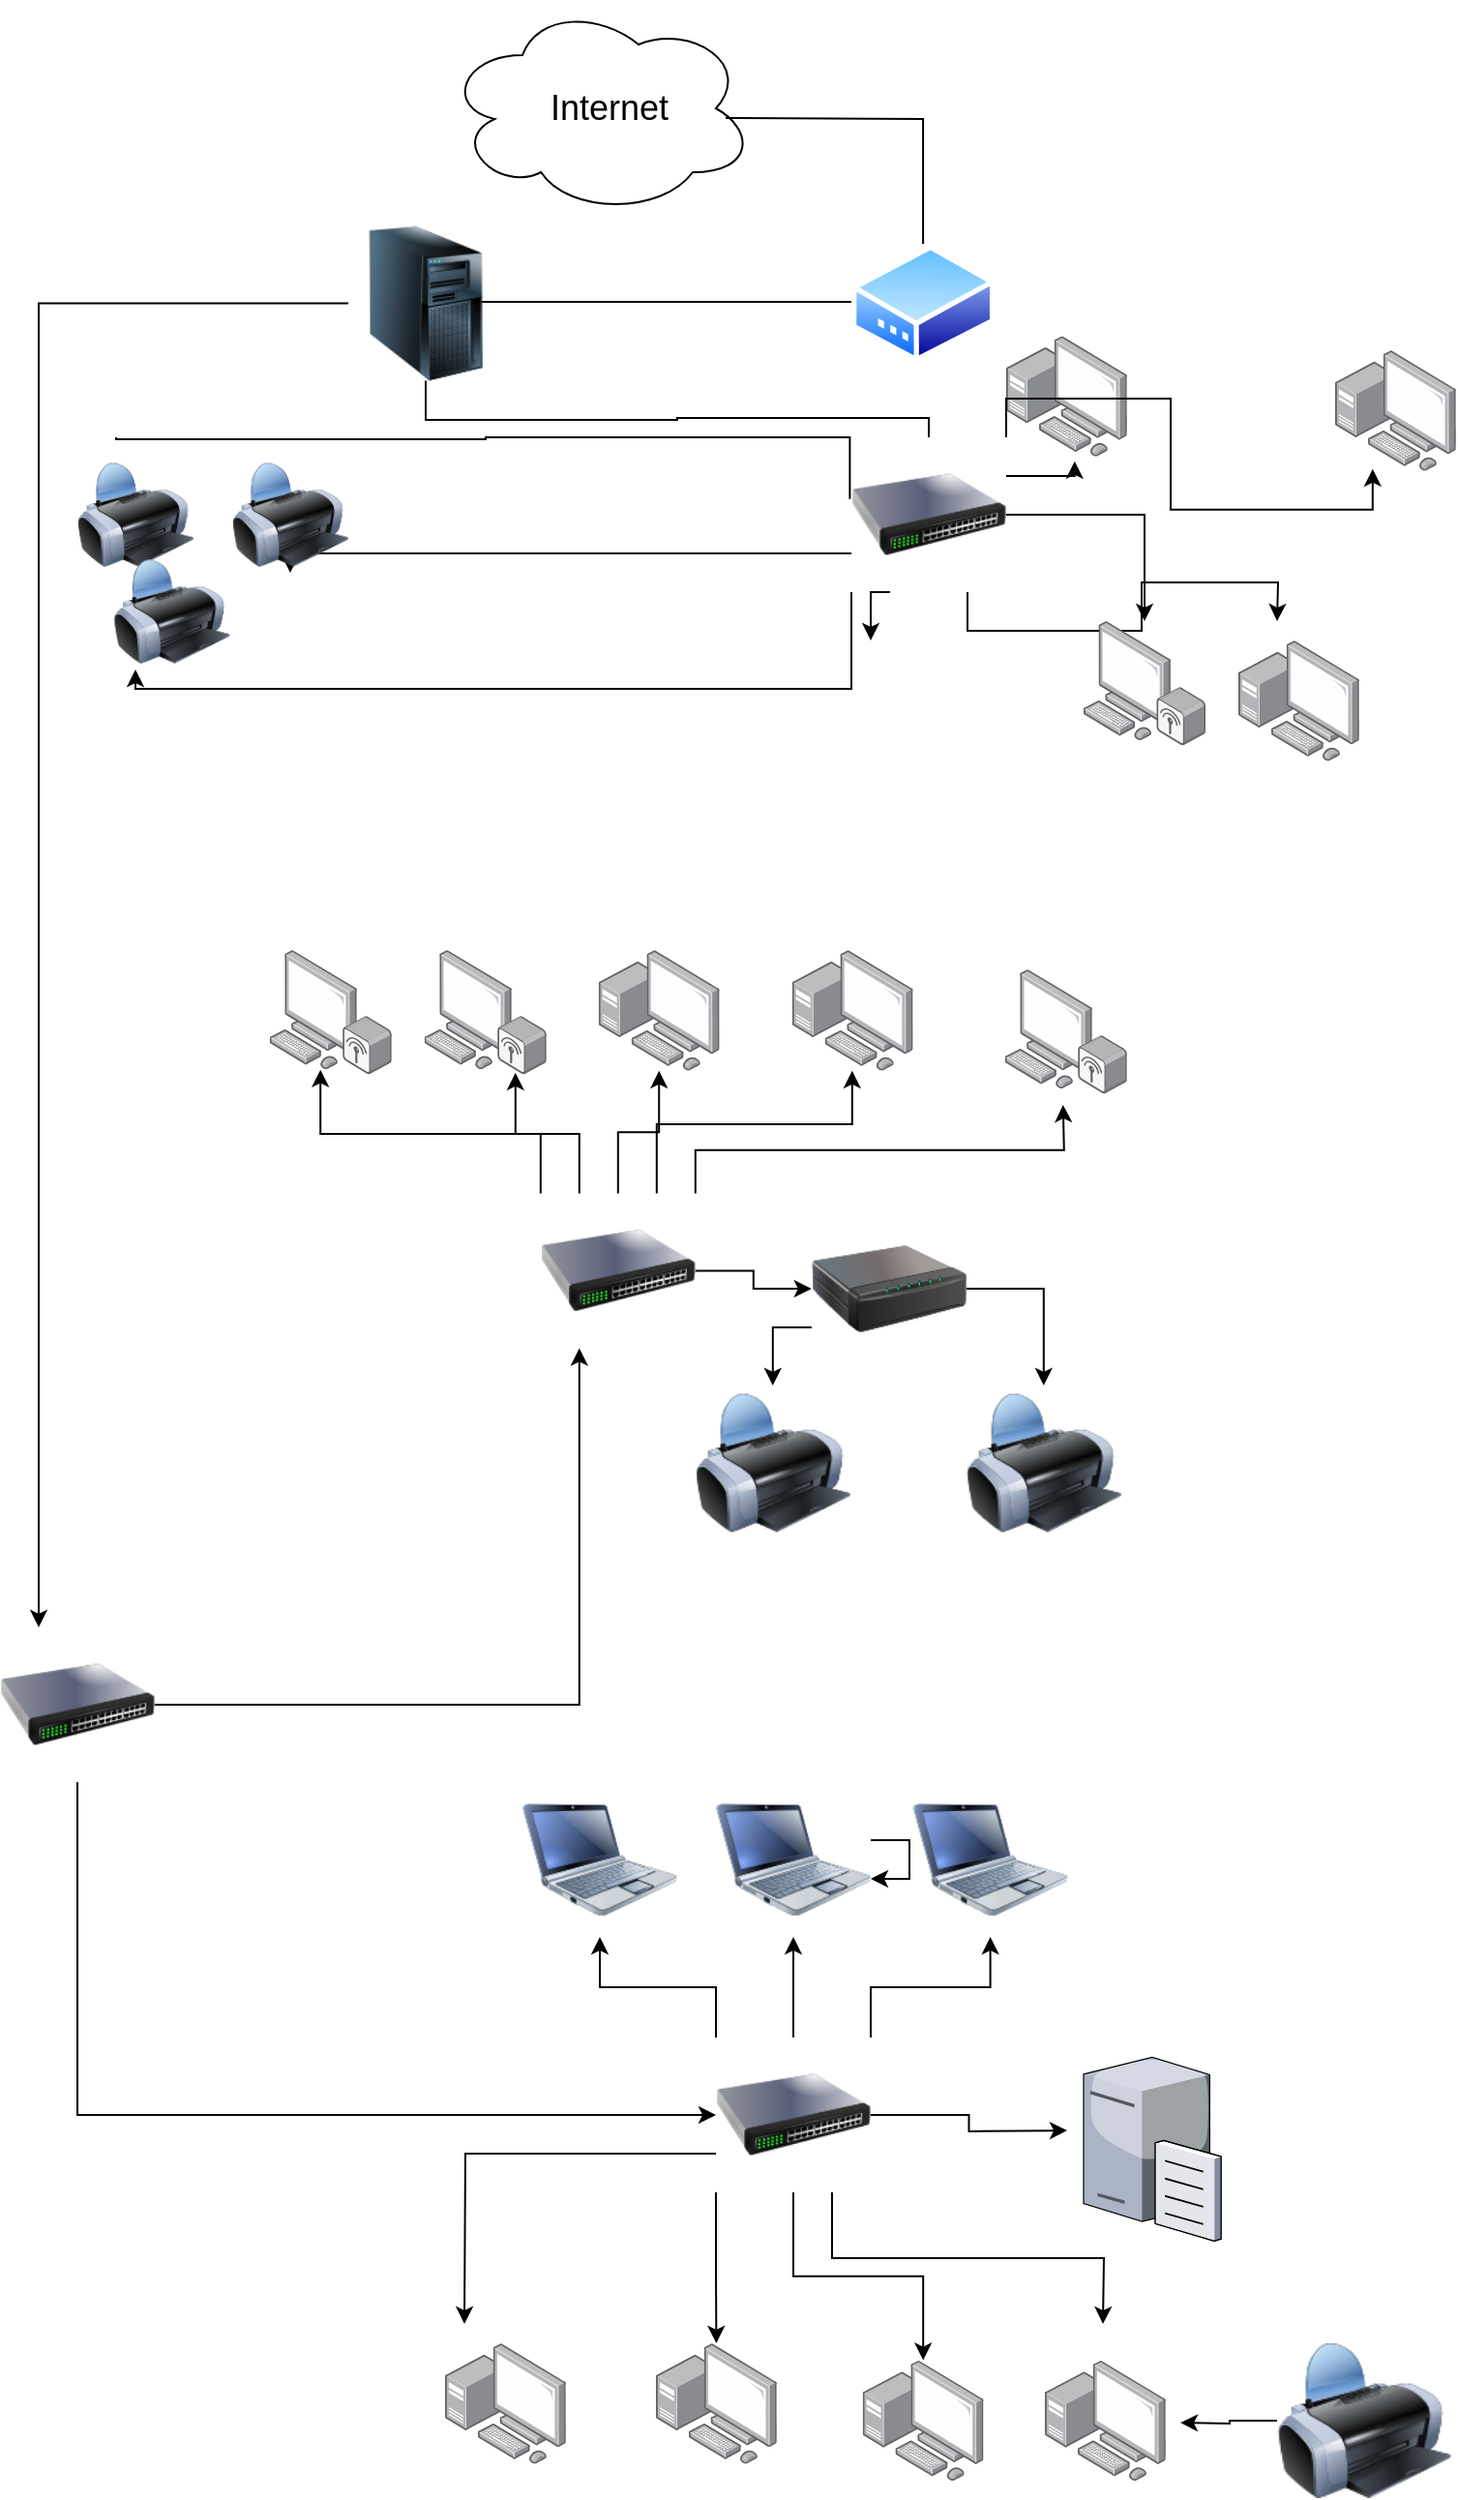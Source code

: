 <mxfile version="23.1.7" type="device">
  <diagram name="Página-1" id="RTqwXJ_G9w6-Y4Lwh8_3">
    <mxGraphModel dx="2927" dy="2299" grid="1" gridSize="10" guides="1" tooltips="1" connect="1" arrows="1" fold="1" page="1" pageScale="1" pageWidth="827" pageHeight="1169" math="0" shadow="0">
      <root>
        <mxCell id="0" />
        <mxCell id="1" parent="0" />
        <mxCell id="YftYAWoawqL53MU_X5ik-1" value="" style="ellipse;shape=cloud;whiteSpace=wrap;html=1;" parent="1" vertex="1">
          <mxGeometry x="-590" y="-1070" width="160" height="110" as="geometry" />
        </mxCell>
        <mxCell id="YftYAWoawqL53MU_X5ik-2" value="&lt;font style=&quot;font-size: 18px;&quot;&gt;Internet&lt;/font&gt;" style="text;html=1;align=center;verticalAlign=middle;whiteSpace=wrap;rounded=0;" parent="1" vertex="1">
          <mxGeometry x="-550" y="-1040" width="90" height="50" as="geometry" />
        </mxCell>
        <mxCell id="YftYAWoawqL53MU_X5ik-5" value="" style="edgeStyle=orthogonalEdgeStyle;rounded=0;orthogonalLoop=1;jettySize=auto;html=1;exitX=0.875;exitY=0.5;exitDx=0;exitDy=0;exitPerimeter=0;endArrow=none;endFill=0;" parent="1" target="YftYAWoawqL53MU_X5ik-4" edge="1">
          <mxGeometry relative="1" as="geometry">
            <mxPoint x="-275.0" y="-885" as="targetPoint" />
            <mxPoint x="-445.0" y="-1010" as="sourcePoint" />
          </mxGeometry>
        </mxCell>
        <mxCell id="YftYAWoawqL53MU_X5ik-6" style="edgeStyle=orthogonalEdgeStyle;rounded=0;orthogonalLoop=1;jettySize=auto;html=1;endArrow=none;endFill=0;" parent="1" source="YftYAWoawqL53MU_X5ik-4" edge="1">
          <mxGeometry relative="1" as="geometry">
            <mxPoint x="-610" y="-915" as="targetPoint" />
            <Array as="points">
              <mxPoint x="-579" y="-914" />
            </Array>
          </mxGeometry>
        </mxCell>
        <mxCell id="YftYAWoawqL53MU_X5ik-4" value="" style="image;aspect=fixed;perimeter=ellipsePerimeter;html=1;align=center;shadow=0;dashed=0;spacingTop=3;image=img/lib/active_directory/modem.svg;" parent="1" vertex="1">
          <mxGeometry x="-380.0" y="-945" width="74.1" height="61.5" as="geometry" />
        </mxCell>
        <mxCell id="YftYAWoawqL53MU_X5ik-9" style="edgeStyle=orthogonalEdgeStyle;rounded=0;orthogonalLoop=1;jettySize=auto;html=1;exitX=0.5;exitY=1;exitDx=0;exitDy=0;endArrow=none;endFill=0;" parent="1" source="YftYAWoawqL53MU_X5ik-7" edge="1">
          <mxGeometry relative="1" as="geometry">
            <mxPoint x="-340" y="-845" as="targetPoint" />
            <Array as="points">
              <mxPoint x="-600" y="-854" />
              <mxPoint x="-470.0" y="-854" />
              <mxPoint x="-470.0" y="-855" />
              <mxPoint x="-340.0" y="-855" />
            </Array>
          </mxGeometry>
        </mxCell>
        <mxCell id="NQHfo12CLNS6lhZGebzu-62" style="edgeStyle=orthogonalEdgeStyle;rounded=0;orthogonalLoop=1;jettySize=auto;html=1;exitX=0;exitY=0.5;exitDx=0;exitDy=0;entryX=0.25;entryY=0;entryDx=0;entryDy=0;" edge="1" parent="1" source="YftYAWoawqL53MU_X5ik-7" target="NQHfo12CLNS6lhZGebzu-65">
          <mxGeometry relative="1" as="geometry">
            <mxPoint x="-800" y="-380" as="targetPoint" />
          </mxGeometry>
        </mxCell>
        <mxCell id="YftYAWoawqL53MU_X5ik-7" value="" style="image;html=1;image=img/lib/clip_art/computers/Server_Tower_128x128.png" parent="1" vertex="1">
          <mxGeometry x="-640" y="-954.25" width="80" height="80" as="geometry" />
        </mxCell>
        <mxCell id="YftYAWoawqL53MU_X5ik-12" style="edgeStyle=orthogonalEdgeStyle;rounded=0;orthogonalLoop=1;jettySize=auto;html=1;endArrow=none;endFill=0;exitX=-0.01;exitY=0.398;exitDx=0;exitDy=0;exitPerimeter=0;" parent="1" edge="1">
          <mxGeometry relative="1" as="geometry">
            <mxPoint x="-760" y="-845" as="targetPoint" />
            <mxPoint x="-380.8" y="-813.16" as="sourcePoint" />
            <Array as="points">
              <mxPoint x="-381.0" y="-845" />
              <mxPoint x="-569" y="-845" />
              <mxPoint x="-569" y="-844" />
            </Array>
          </mxGeometry>
        </mxCell>
        <mxCell id="YftYAWoawqL53MU_X5ik-16" style="edgeStyle=orthogonalEdgeStyle;rounded=0;orthogonalLoop=1;jettySize=auto;html=1;exitX=0;exitY=0.75;exitDx=0;exitDy=0;entryX=0.5;entryY=1;entryDx=0;entryDy=0;" parent="1" target="YftYAWoawqL53MU_X5ik-13" edge="1">
          <mxGeometry relative="1" as="geometry">
            <Array as="points">
              <mxPoint x="-670" y="-785" />
            </Array>
            <mxPoint x="-380" y="-785" as="sourcePoint" />
          </mxGeometry>
        </mxCell>
        <mxCell id="YftYAWoawqL53MU_X5ik-19" style="edgeStyle=orthogonalEdgeStyle;rounded=0;orthogonalLoop=1;jettySize=auto;html=1;exitX=0;exitY=1;exitDx=0;exitDy=0;entryX=0.25;entryY=1;entryDx=0;entryDy=0;" parent="1" edge="1">
          <mxGeometry relative="1" as="geometry">
            <Array as="points">
              <mxPoint x="-750" y="-715" />
            </Array>
            <mxPoint x="-380" y="-765.0" as="sourcePoint" />
            <mxPoint x="-750" y="-725" as="targetPoint" />
          </mxGeometry>
        </mxCell>
        <mxCell id="YftYAWoawqL53MU_X5ik-13" value="" style="image;html=1;image=img/lib/clip_art/computers/Printer_128x128.png" parent="1" vertex="1">
          <mxGeometry x="-700" y="-835" width="60" height="60" as="geometry" />
        </mxCell>
        <mxCell id="YftYAWoawqL53MU_X5ik-14" value="" style="image;html=1;image=img/lib/clip_art/computers/Printer_128x128.png" parent="1" vertex="1">
          <mxGeometry x="-780" y="-835" width="60" height="60" as="geometry" />
        </mxCell>
        <mxCell id="YftYAWoawqL53MU_X5ik-15" value="" style="image;html=1;image=img/lib/clip_art/computers/Printer_128x128.png" parent="1" vertex="1">
          <mxGeometry x="-761.3" y="-785" width="60" height="60" as="geometry" />
        </mxCell>
        <mxCell id="YftYAWoawqL53MU_X5ik-20" value="" style="image;points=[];aspect=fixed;html=1;align=center;shadow=0;dashed=0;image=img/lib/allied_telesis/computer_and_terminals/Personal_Computer_with_Server.svg;" parent="1" vertex="1">
          <mxGeometry x="-180" y="-740" width="62.4" height="62.4" as="geometry" />
        </mxCell>
        <mxCell id="YftYAWoawqL53MU_X5ik-22" value="" style="image;points=[];aspect=fixed;html=1;align=center;shadow=0;dashed=0;image=img/lib/allied_telesis/computer_and_terminals/Personal_Computer_with_Server.svg;" parent="1" vertex="1">
          <mxGeometry x="-300" y="-897.4" width="62.4" height="62.4" as="geometry" />
        </mxCell>
        <mxCell id="YftYAWoawqL53MU_X5ik-23" value="" style="image;points=[];aspect=fixed;html=1;align=center;shadow=0;dashed=0;image=img/lib/allied_telesis/computer_and_terminals/Personal_Computer_with_Server.svg;" parent="1" vertex="1">
          <mxGeometry x="-130" y="-890" width="62.4" height="62.4" as="geometry" />
        </mxCell>
        <mxCell id="NQHfo12CLNS6lhZGebzu-30" style="edgeStyle=orthogonalEdgeStyle;rounded=0;orthogonalLoop=1;jettySize=auto;html=1;exitX=0.5;exitY=0;exitDx=0;exitDy=0;" edge="1" parent="1" source="NQHfo12CLNS6lhZGebzu-8" target="NQHfo12CLNS6lhZGebzu-25">
          <mxGeometry relative="1" as="geometry" />
        </mxCell>
        <mxCell id="NQHfo12CLNS6lhZGebzu-32" style="edgeStyle=orthogonalEdgeStyle;rounded=0;orthogonalLoop=1;jettySize=auto;html=1;exitX=1;exitY=0;exitDx=0;exitDy=0;" edge="1" parent="1" source="NQHfo12CLNS6lhZGebzu-8">
          <mxGeometry relative="1" as="geometry">
            <mxPoint x="-270.6" y="-500" as="targetPoint" />
          </mxGeometry>
        </mxCell>
        <mxCell id="NQHfo12CLNS6lhZGebzu-33" style="edgeStyle=orthogonalEdgeStyle;rounded=0;orthogonalLoop=1;jettySize=auto;html=1;exitX=0.75;exitY=0;exitDx=0;exitDy=0;" edge="1" parent="1" source="NQHfo12CLNS6lhZGebzu-8" target="NQHfo12CLNS6lhZGebzu-26">
          <mxGeometry relative="1" as="geometry">
            <Array as="points">
              <mxPoint x="-480.6" y="-490" />
              <mxPoint x="-379.6" y="-490" />
            </Array>
          </mxGeometry>
        </mxCell>
        <mxCell id="NQHfo12CLNS6lhZGebzu-35" style="edgeStyle=orthogonalEdgeStyle;rounded=0;orthogonalLoop=1;jettySize=auto;html=1;exitX=1;exitY=0.5;exitDx=0;exitDy=0;entryX=0;entryY=0.5;entryDx=0;entryDy=0;" edge="1" parent="1" source="NQHfo12CLNS6lhZGebzu-8" target="NQHfo12CLNS6lhZGebzu-34">
          <mxGeometry relative="1" as="geometry" />
        </mxCell>
        <mxCell id="NQHfo12CLNS6lhZGebzu-8" value="" style="image;html=1;image=img/lib/clip_art/networking/Switch_128x128.png" vertex="1" parent="1">
          <mxGeometry x="-540.6" y="-454.25" width="80" height="80" as="geometry" />
        </mxCell>
        <mxCell id="NQHfo12CLNS6lhZGebzu-13" style="edgeStyle=orthogonalEdgeStyle;rounded=0;orthogonalLoop=1;jettySize=auto;html=1;exitX=0.25;exitY=1;exitDx=0;exitDy=0;" edge="1" parent="1" source="NQHfo12CLNS6lhZGebzu-12">
          <mxGeometry relative="1" as="geometry">
            <mxPoint x="-370" y="-740" as="targetPoint" />
          </mxGeometry>
        </mxCell>
        <mxCell id="NQHfo12CLNS6lhZGebzu-17" style="edgeStyle=orthogonalEdgeStyle;rounded=0;orthogonalLoop=1;jettySize=auto;html=1;exitX=1;exitY=0.5;exitDx=0;exitDy=0;" edge="1" parent="1" source="NQHfo12CLNS6lhZGebzu-12" target="NQHfo12CLNS6lhZGebzu-18">
          <mxGeometry relative="1" as="geometry">
            <mxPoint x="-90" y="-970" as="targetPoint" />
          </mxGeometry>
        </mxCell>
        <mxCell id="NQHfo12CLNS6lhZGebzu-22" style="edgeStyle=orthogonalEdgeStyle;rounded=0;orthogonalLoop=1;jettySize=auto;html=1;exitX=0.75;exitY=1;exitDx=0;exitDy=0;" edge="1" parent="1" source="NQHfo12CLNS6lhZGebzu-12">
          <mxGeometry relative="1" as="geometry">
            <mxPoint x="-160" y="-750" as="targetPoint" />
          </mxGeometry>
        </mxCell>
        <mxCell id="NQHfo12CLNS6lhZGebzu-12" value="" style="image;html=1;image=img/lib/clip_art/networking/Switch_128x128.png" vertex="1" parent="1">
          <mxGeometry x="-380" y="-845" width="80" height="80" as="geometry" />
        </mxCell>
        <mxCell id="NQHfo12CLNS6lhZGebzu-14" style="edgeStyle=orthogonalEdgeStyle;rounded=0;orthogonalLoop=1;jettySize=auto;html=1;exitX=1;exitY=0;exitDx=0;exitDy=0;entryX=0.311;entryY=0.984;entryDx=0;entryDy=0;entryPerimeter=0;" edge="1" parent="1" source="NQHfo12CLNS6lhZGebzu-12" target="YftYAWoawqL53MU_X5ik-23">
          <mxGeometry relative="1" as="geometry" />
        </mxCell>
        <mxCell id="NQHfo12CLNS6lhZGebzu-15" style="edgeStyle=orthogonalEdgeStyle;rounded=0;orthogonalLoop=1;jettySize=auto;html=1;exitX=1;exitY=0.25;exitDx=0;exitDy=0;entryX=0.567;entryY=1.038;entryDx=0;entryDy=0;entryPerimeter=0;" edge="1" parent="1" source="NQHfo12CLNS6lhZGebzu-12" target="YftYAWoawqL53MU_X5ik-22">
          <mxGeometry relative="1" as="geometry" />
        </mxCell>
        <mxCell id="NQHfo12CLNS6lhZGebzu-18" value="" style="image;points=[];aspect=fixed;html=1;align=center;shadow=0;dashed=0;image=img/lib/allied_telesis/computer_and_terminals/Personal_Computer_Wireless.svg;" vertex="1" parent="1">
          <mxGeometry x="-260" y="-750" width="63" height="64.2" as="geometry" />
        </mxCell>
        <mxCell id="NQHfo12CLNS6lhZGebzu-23" value="" style="image;points=[];aspect=fixed;html=1;align=center;shadow=0;dashed=0;image=img/lib/allied_telesis/computer_and_terminals/Personal_Computer_Wireless.svg;" vertex="1" parent="1">
          <mxGeometry x="-680.6" y="-580" width="63" height="64.2" as="geometry" />
        </mxCell>
        <mxCell id="NQHfo12CLNS6lhZGebzu-24" value="" style="image;points=[];aspect=fixed;html=1;align=center;shadow=0;dashed=0;image=img/lib/allied_telesis/computer_and_terminals/Personal_Computer_Wireless.svg;" vertex="1" parent="1">
          <mxGeometry x="-600.6" y="-580" width="63" height="64.2" as="geometry" />
        </mxCell>
        <mxCell id="NQHfo12CLNS6lhZGebzu-25" value="" style="image;points=[];aspect=fixed;html=1;align=center;shadow=0;dashed=0;image=img/lib/allied_telesis/computer_and_terminals/Personal_Computer_with_Server.svg;" vertex="1" parent="1">
          <mxGeometry x="-510.6" y="-580" width="62.4" height="62.4" as="geometry" />
        </mxCell>
        <mxCell id="NQHfo12CLNS6lhZGebzu-26" value="" style="image;points=[];aspect=fixed;html=1;align=center;shadow=0;dashed=0;image=img/lib/allied_telesis/computer_and_terminals/Personal_Computer_with_Server.svg;" vertex="1" parent="1">
          <mxGeometry x="-410.6" y="-580" width="62.4" height="62.4" as="geometry" />
        </mxCell>
        <mxCell id="NQHfo12CLNS6lhZGebzu-27" value="" style="image;points=[];aspect=fixed;html=1;align=center;shadow=0;dashed=0;image=img/lib/allied_telesis/computer_and_terminals/Personal_Computer_Wireless.svg;" vertex="1" parent="1">
          <mxGeometry x="-300.6" y="-570" width="63" height="64.2" as="geometry" />
        </mxCell>
        <mxCell id="NQHfo12CLNS6lhZGebzu-28" style="edgeStyle=orthogonalEdgeStyle;rounded=0;orthogonalLoop=1;jettySize=auto;html=1;exitX=0;exitY=0;exitDx=0;exitDy=0;entryX=0.416;entryY=0.963;entryDx=0;entryDy=0;entryPerimeter=0;" edge="1" parent="1" source="NQHfo12CLNS6lhZGebzu-8" target="NQHfo12CLNS6lhZGebzu-23">
          <mxGeometry relative="1" as="geometry" />
        </mxCell>
        <mxCell id="NQHfo12CLNS6lhZGebzu-29" style="edgeStyle=orthogonalEdgeStyle;rounded=0;orthogonalLoop=1;jettySize=auto;html=1;exitX=0.25;exitY=0;exitDx=0;exitDy=0;entryX=0.746;entryY=0.988;entryDx=0;entryDy=0;entryPerimeter=0;" edge="1" parent="1" source="NQHfo12CLNS6lhZGebzu-8" target="NQHfo12CLNS6lhZGebzu-24">
          <mxGeometry relative="1" as="geometry" />
        </mxCell>
        <mxCell id="NQHfo12CLNS6lhZGebzu-38" style="edgeStyle=orthogonalEdgeStyle;rounded=0;orthogonalLoop=1;jettySize=auto;html=1;exitX=1;exitY=0.5;exitDx=0;exitDy=0;entryX=0.5;entryY=0;entryDx=0;entryDy=0;" edge="1" parent="1" source="NQHfo12CLNS6lhZGebzu-34" target="NQHfo12CLNS6lhZGebzu-37">
          <mxGeometry relative="1" as="geometry" />
        </mxCell>
        <mxCell id="NQHfo12CLNS6lhZGebzu-39" style="edgeStyle=orthogonalEdgeStyle;rounded=0;orthogonalLoop=1;jettySize=auto;html=1;exitX=0;exitY=0.75;exitDx=0;exitDy=0;" edge="1" parent="1" source="NQHfo12CLNS6lhZGebzu-34" target="NQHfo12CLNS6lhZGebzu-36">
          <mxGeometry relative="1" as="geometry" />
        </mxCell>
        <mxCell id="NQHfo12CLNS6lhZGebzu-34" value="" style="image;html=1;image=img/lib/clip_art/networking/Print_Server_128x128.png" vertex="1" parent="1">
          <mxGeometry x="-400.6" y="-445" width="80" height="80" as="geometry" />
        </mxCell>
        <mxCell id="NQHfo12CLNS6lhZGebzu-36" value="" style="image;html=1;image=img/lib/clip_art/computers/Printer_128x128.png" vertex="1" parent="1">
          <mxGeometry x="-460.6" y="-355" width="80" height="80" as="geometry" />
        </mxCell>
        <mxCell id="NQHfo12CLNS6lhZGebzu-37" value="" style="image;html=1;image=img/lib/clip_art/computers/Printer_128x128.png" vertex="1" parent="1">
          <mxGeometry x="-320.6" y="-355" width="80" height="80" as="geometry" />
        </mxCell>
        <mxCell id="NQHfo12CLNS6lhZGebzu-40" value="" style="image;html=1;image=img/lib/clip_art/computers/Netbook_128x128.png" vertex="1" parent="1">
          <mxGeometry x="-550" y="-150" width="80" height="80" as="geometry" />
        </mxCell>
        <mxCell id="NQHfo12CLNS6lhZGebzu-41" value="" style="image;html=1;image=img/lib/clip_art/computers/Netbook_128x128.png" vertex="1" parent="1">
          <mxGeometry x="-450" y="-150" width="80" height="80" as="geometry" />
        </mxCell>
        <mxCell id="NQHfo12CLNS6lhZGebzu-42" value="" style="image;html=1;image=img/lib/clip_art/computers/Netbook_128x128.png" vertex="1" parent="1">
          <mxGeometry x="-348.2" y="-150" width="80" height="80" as="geometry" />
        </mxCell>
        <mxCell id="NQHfo12CLNS6lhZGebzu-61" style="edgeStyle=orthogonalEdgeStyle;rounded=0;orthogonalLoop=1;jettySize=auto;html=1;exitX=0;exitY=0.5;exitDx=0;exitDy=0;" edge="1" parent="1" source="NQHfo12CLNS6lhZGebzu-43">
          <mxGeometry relative="1" as="geometry">
            <mxPoint x="-210" y="181" as="targetPoint" />
          </mxGeometry>
        </mxCell>
        <mxCell id="NQHfo12CLNS6lhZGebzu-43" value="" style="image;html=1;image=img/lib/clip_art/computers/Printer_128x128.png" vertex="1" parent="1">
          <mxGeometry x="-160" y="140" width="90" height="80" as="geometry" />
        </mxCell>
        <mxCell id="NQHfo12CLNS6lhZGebzu-45" value="" style="image;points=[];aspect=fixed;html=1;align=center;shadow=0;dashed=0;image=img/lib/allied_telesis/computer_and_terminals/Personal_Computer_with_Server.svg;" vertex="1" parent="1">
          <mxGeometry x="-590" y="140" width="62.4" height="62.4" as="geometry" />
        </mxCell>
        <mxCell id="NQHfo12CLNS6lhZGebzu-46" value="" style="image;points=[];aspect=fixed;html=1;align=center;shadow=0;dashed=0;image=img/lib/allied_telesis/computer_and_terminals/Personal_Computer_with_Server.svg;" vertex="1" parent="1">
          <mxGeometry x="-481" y="140" width="62.4" height="62.4" as="geometry" />
        </mxCell>
        <mxCell id="NQHfo12CLNS6lhZGebzu-47" value="" style="image;points=[];aspect=fixed;html=1;align=center;shadow=0;dashed=0;image=img/lib/allied_telesis/computer_and_terminals/Personal_Computer_with_Server.svg;" vertex="1" parent="1">
          <mxGeometry x="-374.15" y="148.8" width="62.4" height="62.4" as="geometry" />
        </mxCell>
        <mxCell id="NQHfo12CLNS6lhZGebzu-48" value="" style="image;points=[];aspect=fixed;html=1;align=center;shadow=0;dashed=0;image=img/lib/allied_telesis/computer_and_terminals/Personal_Computer_with_Server.svg;" vertex="1" parent="1">
          <mxGeometry x="-280" y="148.8" width="62.4" height="62.4" as="geometry" />
        </mxCell>
        <mxCell id="NQHfo12CLNS6lhZGebzu-50" style="edgeStyle=orthogonalEdgeStyle;rounded=0;orthogonalLoop=1;jettySize=auto;html=1;exitX=0;exitY=0;exitDx=0;exitDy=0;entryX=0.5;entryY=1;entryDx=0;entryDy=0;" edge="1" parent="1" source="NQHfo12CLNS6lhZGebzu-49" target="NQHfo12CLNS6lhZGebzu-40">
          <mxGeometry relative="1" as="geometry" />
        </mxCell>
        <mxCell id="NQHfo12CLNS6lhZGebzu-52" style="edgeStyle=orthogonalEdgeStyle;rounded=0;orthogonalLoop=1;jettySize=auto;html=1;exitX=0.5;exitY=0;exitDx=0;exitDy=0;entryX=0.5;entryY=1;entryDx=0;entryDy=0;" edge="1" parent="1" source="NQHfo12CLNS6lhZGebzu-49" target="NQHfo12CLNS6lhZGebzu-41">
          <mxGeometry relative="1" as="geometry" />
        </mxCell>
        <mxCell id="NQHfo12CLNS6lhZGebzu-53" style="edgeStyle=orthogonalEdgeStyle;rounded=0;orthogonalLoop=1;jettySize=auto;html=1;exitX=1;exitY=0;exitDx=0;exitDy=0;entryX=0.5;entryY=1;entryDx=0;entryDy=0;" edge="1" parent="1" source="NQHfo12CLNS6lhZGebzu-49" target="NQHfo12CLNS6lhZGebzu-42">
          <mxGeometry relative="1" as="geometry" />
        </mxCell>
        <mxCell id="NQHfo12CLNS6lhZGebzu-55" style="edgeStyle=orthogonalEdgeStyle;rounded=0;orthogonalLoop=1;jettySize=auto;html=1;exitX=0;exitY=0.75;exitDx=0;exitDy=0;" edge="1" parent="1" source="NQHfo12CLNS6lhZGebzu-49">
          <mxGeometry relative="1" as="geometry">
            <mxPoint x="-580" y="130" as="targetPoint" />
          </mxGeometry>
        </mxCell>
        <mxCell id="NQHfo12CLNS6lhZGebzu-56" style="edgeStyle=orthogonalEdgeStyle;rounded=0;orthogonalLoop=1;jettySize=auto;html=1;exitX=0;exitY=1;exitDx=0;exitDy=0;" edge="1" parent="1" source="NQHfo12CLNS6lhZGebzu-49" target="NQHfo12CLNS6lhZGebzu-46">
          <mxGeometry relative="1" as="geometry" />
        </mxCell>
        <mxCell id="NQHfo12CLNS6lhZGebzu-57" style="edgeStyle=orthogonalEdgeStyle;rounded=0;orthogonalLoop=1;jettySize=auto;html=1;exitX=0.5;exitY=1;exitDx=0;exitDy=0;" edge="1" parent="1" source="NQHfo12CLNS6lhZGebzu-49" target="NQHfo12CLNS6lhZGebzu-47">
          <mxGeometry relative="1" as="geometry" />
        </mxCell>
        <mxCell id="NQHfo12CLNS6lhZGebzu-58" style="edgeStyle=orthogonalEdgeStyle;rounded=0;orthogonalLoop=1;jettySize=auto;html=1;exitX=0.75;exitY=1;exitDx=0;exitDy=0;" edge="1" parent="1" source="NQHfo12CLNS6lhZGebzu-49">
          <mxGeometry relative="1" as="geometry">
            <mxPoint x="-250" y="130" as="targetPoint" />
          </mxGeometry>
        </mxCell>
        <mxCell id="NQHfo12CLNS6lhZGebzu-69" style="edgeStyle=orthogonalEdgeStyle;rounded=0;orthogonalLoop=1;jettySize=auto;html=1;exitX=1;exitY=0.5;exitDx=0;exitDy=0;entryX=0;entryY=0.5;entryDx=0;entryDy=0;" edge="1" parent="1" source="NQHfo12CLNS6lhZGebzu-49">
          <mxGeometry relative="1" as="geometry">
            <mxPoint x="-268.5" y="30" as="targetPoint" />
          </mxGeometry>
        </mxCell>
        <mxCell id="NQHfo12CLNS6lhZGebzu-49" value="" style="image;html=1;image=img/lib/clip_art/networking/Switch_128x128.png" vertex="1" parent="1">
          <mxGeometry x="-450" y="-18" width="80" height="80" as="geometry" />
        </mxCell>
        <mxCell id="NQHfo12CLNS6lhZGebzu-51" style="edgeStyle=orthogonalEdgeStyle;rounded=0;orthogonalLoop=1;jettySize=auto;html=1;" edge="1" parent="1" source="NQHfo12CLNS6lhZGebzu-41" target="NQHfo12CLNS6lhZGebzu-41">
          <mxGeometry relative="1" as="geometry" />
        </mxCell>
        <mxCell id="NQHfo12CLNS6lhZGebzu-67" style="edgeStyle=orthogonalEdgeStyle;rounded=0;orthogonalLoop=1;jettySize=auto;html=1;exitX=1;exitY=0.5;exitDx=0;exitDy=0;entryX=0.25;entryY=1;entryDx=0;entryDy=0;" edge="1" parent="1" source="NQHfo12CLNS6lhZGebzu-65" target="NQHfo12CLNS6lhZGebzu-8">
          <mxGeometry relative="1" as="geometry" />
        </mxCell>
        <mxCell id="NQHfo12CLNS6lhZGebzu-70" style="edgeStyle=orthogonalEdgeStyle;rounded=0;orthogonalLoop=1;jettySize=auto;html=1;exitX=0.5;exitY=1;exitDx=0;exitDy=0;entryX=0;entryY=0.5;entryDx=0;entryDy=0;" edge="1" parent="1" source="NQHfo12CLNS6lhZGebzu-65" target="NQHfo12CLNS6lhZGebzu-49">
          <mxGeometry relative="1" as="geometry" />
        </mxCell>
        <mxCell id="NQHfo12CLNS6lhZGebzu-65" value="" style="image;html=1;image=img/lib/clip_art/networking/Switch_128x128.png" vertex="1" parent="1">
          <mxGeometry x="-820" y="-230" width="80" height="80" as="geometry" />
        </mxCell>
        <mxCell id="NQHfo12CLNS6lhZGebzu-71" value="" style="verticalLabelPosition=bottom;sketch=0;aspect=fixed;html=1;verticalAlign=top;strokeColor=none;align=center;outlineConnect=0;shape=mxgraph.citrix.file_server;" vertex="1" parent="1">
          <mxGeometry x="-260" y="-10" width="71" height="97" as="geometry" />
        </mxCell>
      </root>
    </mxGraphModel>
  </diagram>
</mxfile>
